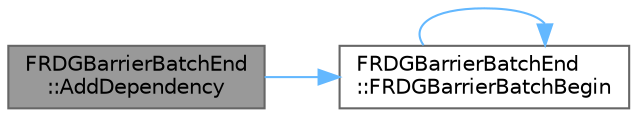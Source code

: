 digraph "FRDGBarrierBatchEnd::AddDependency"
{
 // INTERACTIVE_SVG=YES
 // LATEX_PDF_SIZE
  bgcolor="transparent";
  edge [fontname=Helvetica,fontsize=10,labelfontname=Helvetica,labelfontsize=10];
  node [fontname=Helvetica,fontsize=10,shape=box,height=0.2,width=0.4];
  rankdir="LR";
  Node1 [id="Node000001",label="FRDGBarrierBatchEnd\l::AddDependency",height=0.2,width=0.4,color="gray40", fillcolor="grey60", style="filled", fontcolor="black",tooltip="Inserts a dependency on a begin batch."];
  Node1 -> Node2 [id="edge1_Node000001_Node000002",color="steelblue1",style="solid",tooltip=" "];
  Node2 [id="Node000002",label="FRDGBarrierBatchEnd\l::FRDGBarrierBatchBegin",height=0.2,width=0.4,color="grey40", fillcolor="white", style="filled",URL="$d6/d29/classFRDGBarrierBatchEnd.html#acf4d3aba123c3de6061e1d335767e792",tooltip=" "];
  Node2 -> Node2 [id="edge2_Node000002_Node000002",color="steelblue1",style="solid",tooltip=" "];
}
